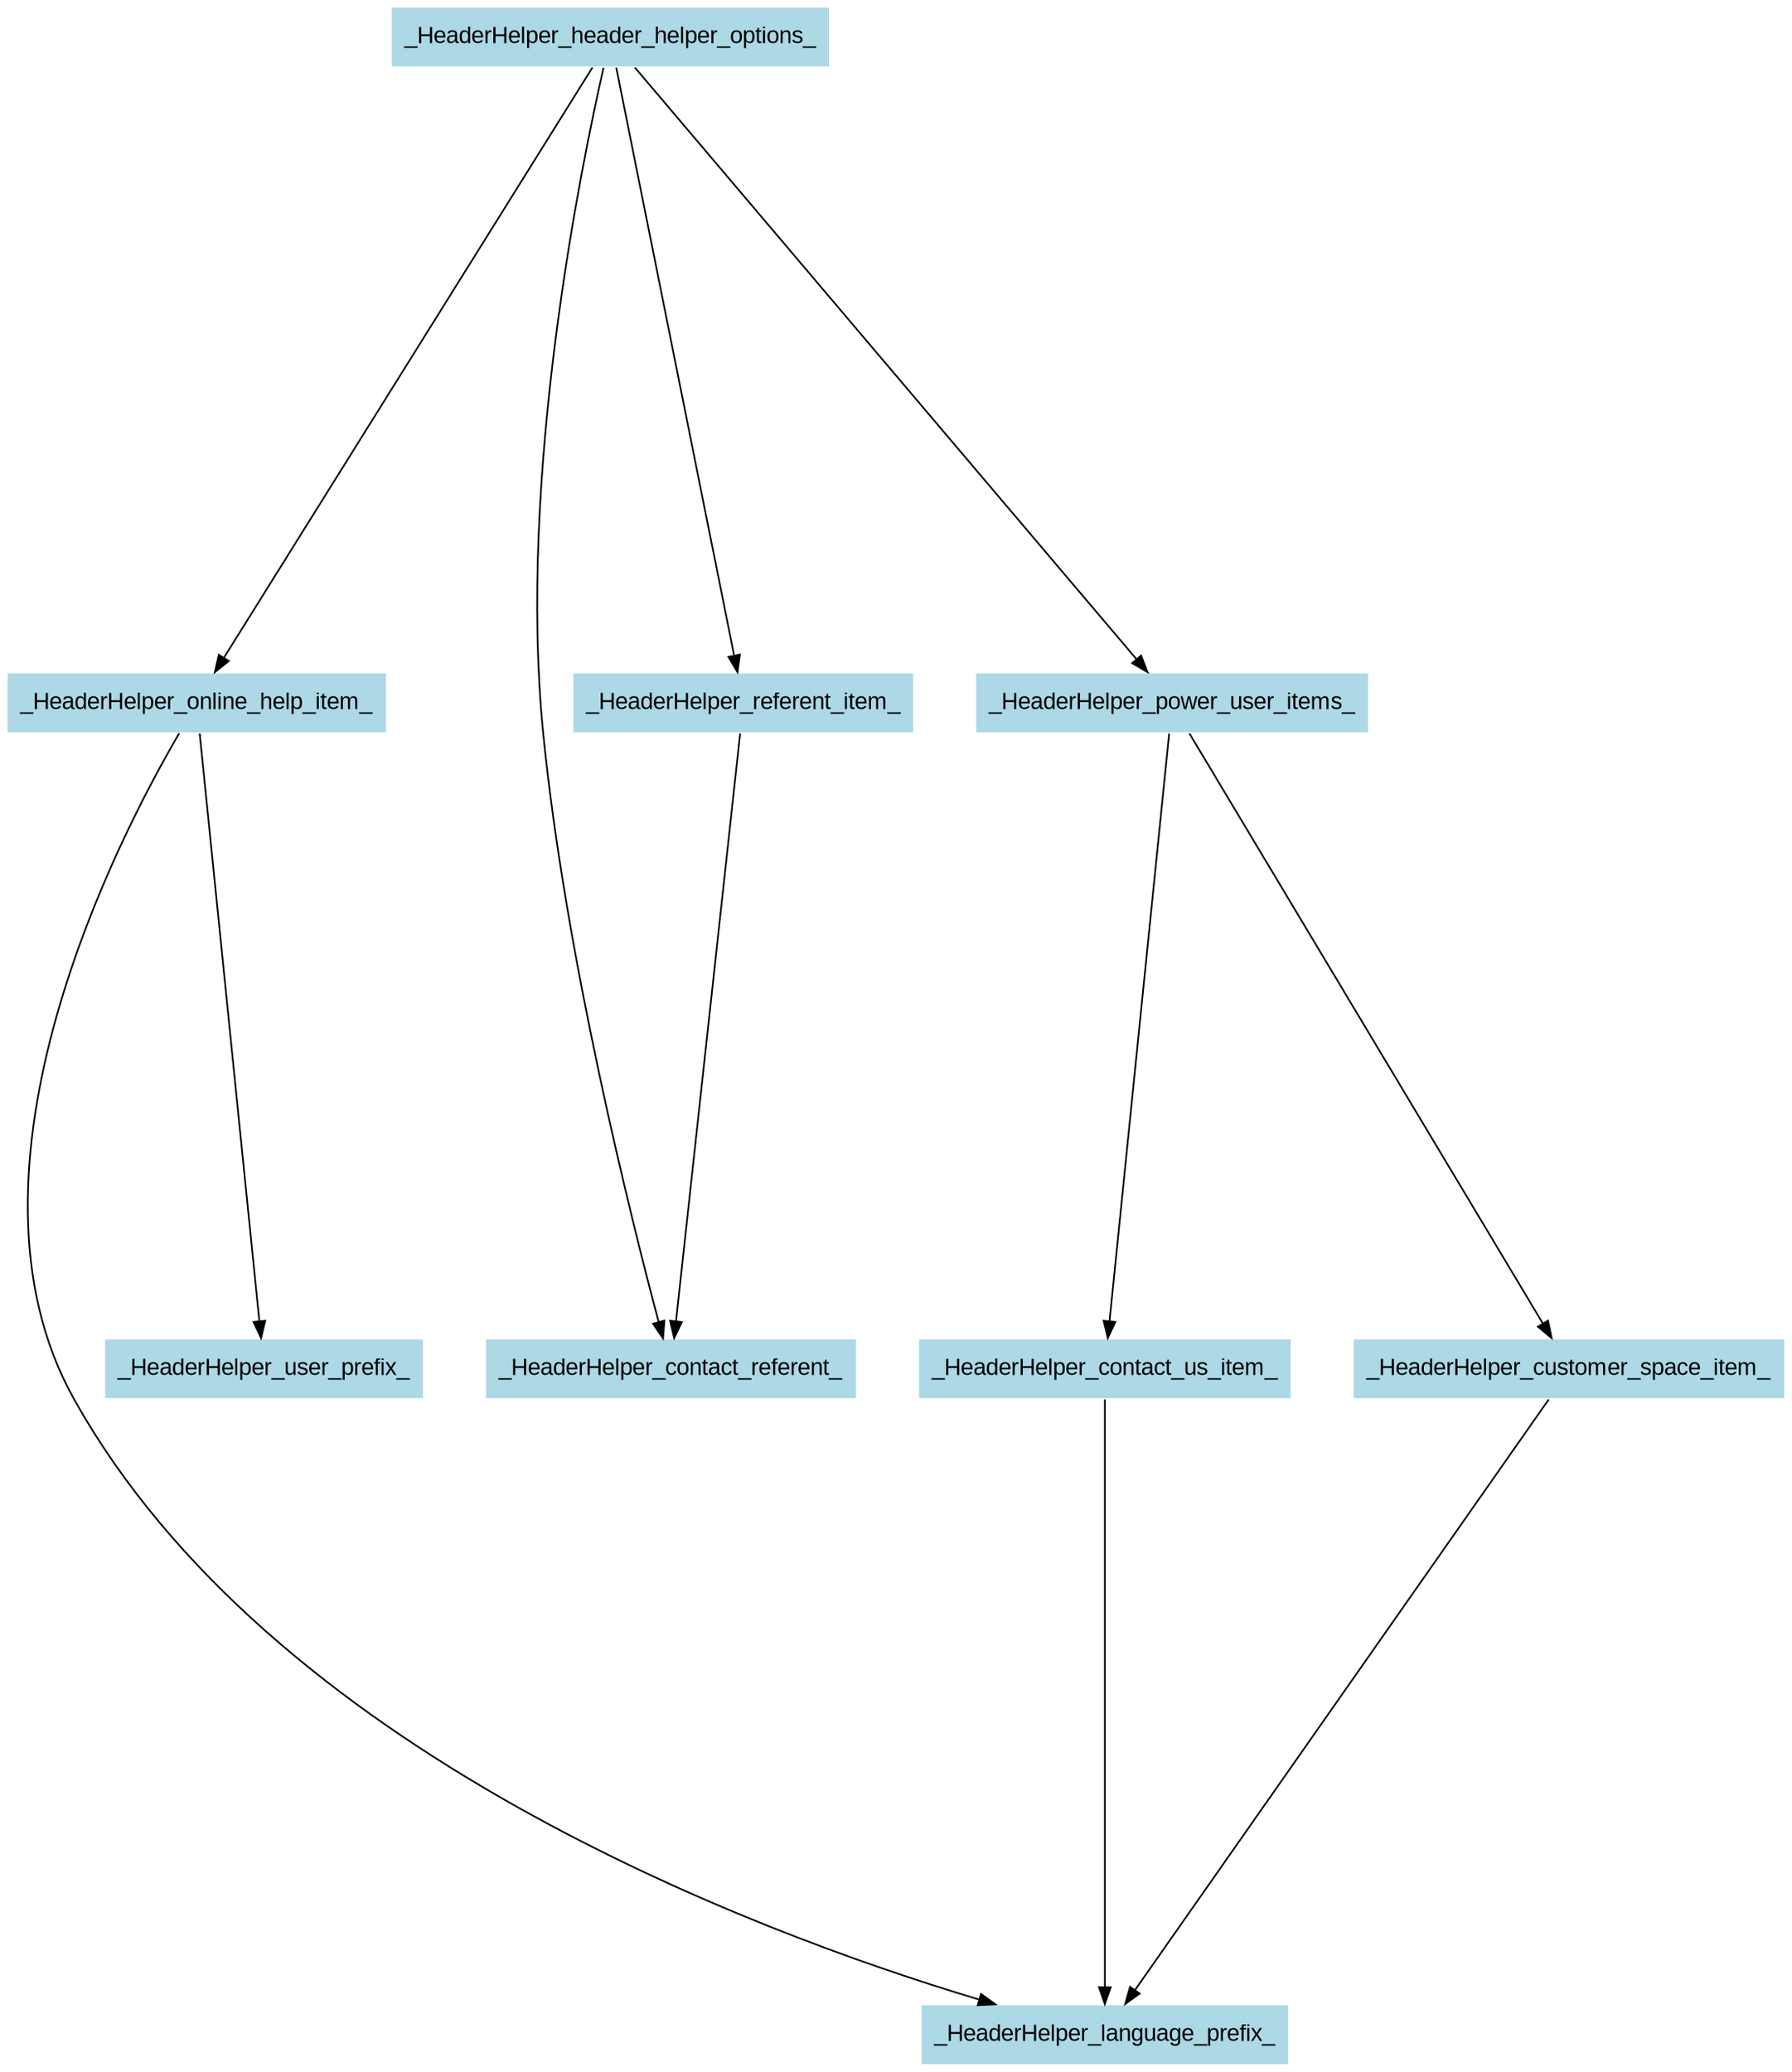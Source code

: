 digraph CallGraph {
ranksep=5;
nodesep=0.5;
node [fontname=Arial];
edge [fontname=Arial];
_HeaderHelper_header_helper_options_ -> _HeaderHelper_online_help_item_;
_HeaderHelper_header_helper_options_ [shape=box, style=filled, fillcolor=lightblue  , color=white];
_HeaderHelper_online_help_item_ [shape=box, style=filled, fillcolor=lightblue  , color=white];
_HeaderHelper_header_helper_options_ -> _HeaderHelper_contact_referent_;
_HeaderHelper_contact_referent_ [shape=box, style=filled, fillcolor=lightblue  , color=white];
_HeaderHelper_header_helper_options_ -> _HeaderHelper_referent_item_;
_HeaderHelper_referent_item_ [shape=box, style=filled, fillcolor=lightblue  , color=white];
_HeaderHelper_header_helper_options_ -> _HeaderHelper_power_user_items_;
_HeaderHelper_power_user_items_ [shape=box, style=filled, fillcolor=lightblue  , color=white];
_HeaderHelper_online_help_item_ -> _HeaderHelper_language_prefix_;
_HeaderHelper_language_prefix_ [shape=box, style=filled, fillcolor=lightblue  , color=white];
_HeaderHelper_online_help_item_ -> _HeaderHelper_user_prefix_;
_HeaderHelper_user_prefix_ [shape=box, style=filled, fillcolor=lightblue  , color=white];
_HeaderHelper_referent_item_ -> _HeaderHelper_contact_referent_;
_HeaderHelper_power_user_items_ -> _HeaderHelper_contact_us_item_;
_HeaderHelper_contact_us_item_ [shape=box, style=filled, fillcolor=lightblue  , color=white];
_HeaderHelper_power_user_items_ -> _HeaderHelper_customer_space_item_;
_HeaderHelper_customer_space_item_ [shape=box, style=filled, fillcolor=lightblue  , color=white];
_HeaderHelper_contact_us_item_ -> _HeaderHelper_language_prefix_;
_HeaderHelper_customer_space_item_ -> _HeaderHelper_language_prefix_;
}
